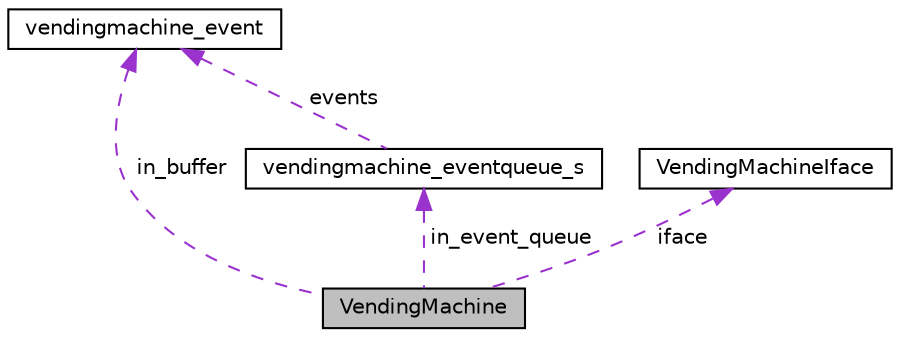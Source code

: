 digraph "VendingMachine"
{
 // LATEX_PDF_SIZE
  edge [fontname="Helvetica",fontsize="10",labelfontname="Helvetica",labelfontsize="10"];
  node [fontname="Helvetica",fontsize="10",shape=record];
  Node1 [label="VendingMachine",height=0.2,width=0.4,color="black", fillcolor="grey75", style="filled", fontcolor="black",tooltip=" "];
  Node2 -> Node1 [dir="back",color="darkorchid3",fontsize="10",style="dashed",label=" in_buffer" ,fontname="Helvetica"];
  Node2 [label="vendingmachine_event",height=0.2,width=0.4,color="black", fillcolor="white", style="filled",URL="$structvendingmachine__event.html",tooltip=" "];
  Node3 -> Node1 [dir="back",color="darkorchid3",fontsize="10",style="dashed",label=" iface" ,fontname="Helvetica"];
  Node3 [label="VendingMachineIface",height=0.2,width=0.4,color="black", fillcolor="white", style="filled",URL="$structVendingMachineIface.html",tooltip=" "];
  Node4 -> Node1 [dir="back",color="darkorchid3",fontsize="10",style="dashed",label=" in_event_queue" ,fontname="Helvetica"];
  Node4 [label="vendingmachine_eventqueue_s",height=0.2,width=0.4,color="black", fillcolor="white", style="filled",URL="$structvendingmachine__eventqueue__s.html",tooltip=" "];
  Node2 -> Node4 [dir="back",color="darkorchid3",fontsize="10",style="dashed",label=" events" ,fontname="Helvetica"];
}
